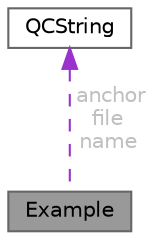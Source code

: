 digraph "Example"
{
 // INTERACTIVE_SVG=YES
 // LATEX_PDF_SIZE
  bgcolor="transparent";
  edge [fontname=Helvetica,fontsize=10,labelfontname=Helvetica,labelfontsize=10];
  node [fontname=Helvetica,fontsize=10,shape=box,height=0.2,width=0.4];
  Node1 [label="Example",height=0.2,width=0.4,color="gray40", fillcolor="grey60", style="filled", fontcolor="black",tooltip="Data associated with an example."];
  Node2 -> Node1 [dir="back",color="darkorchid3",style="dashed",label=" anchor\nfile\nname",fontcolor="grey" ];
  Node2 [label="QCString",height=0.2,width=0.4,color="gray40", fillcolor="white", style="filled",URL="$d9/d45/class_q_c_string.html",tooltip="This is an alternative implementation of QCString."];
}
